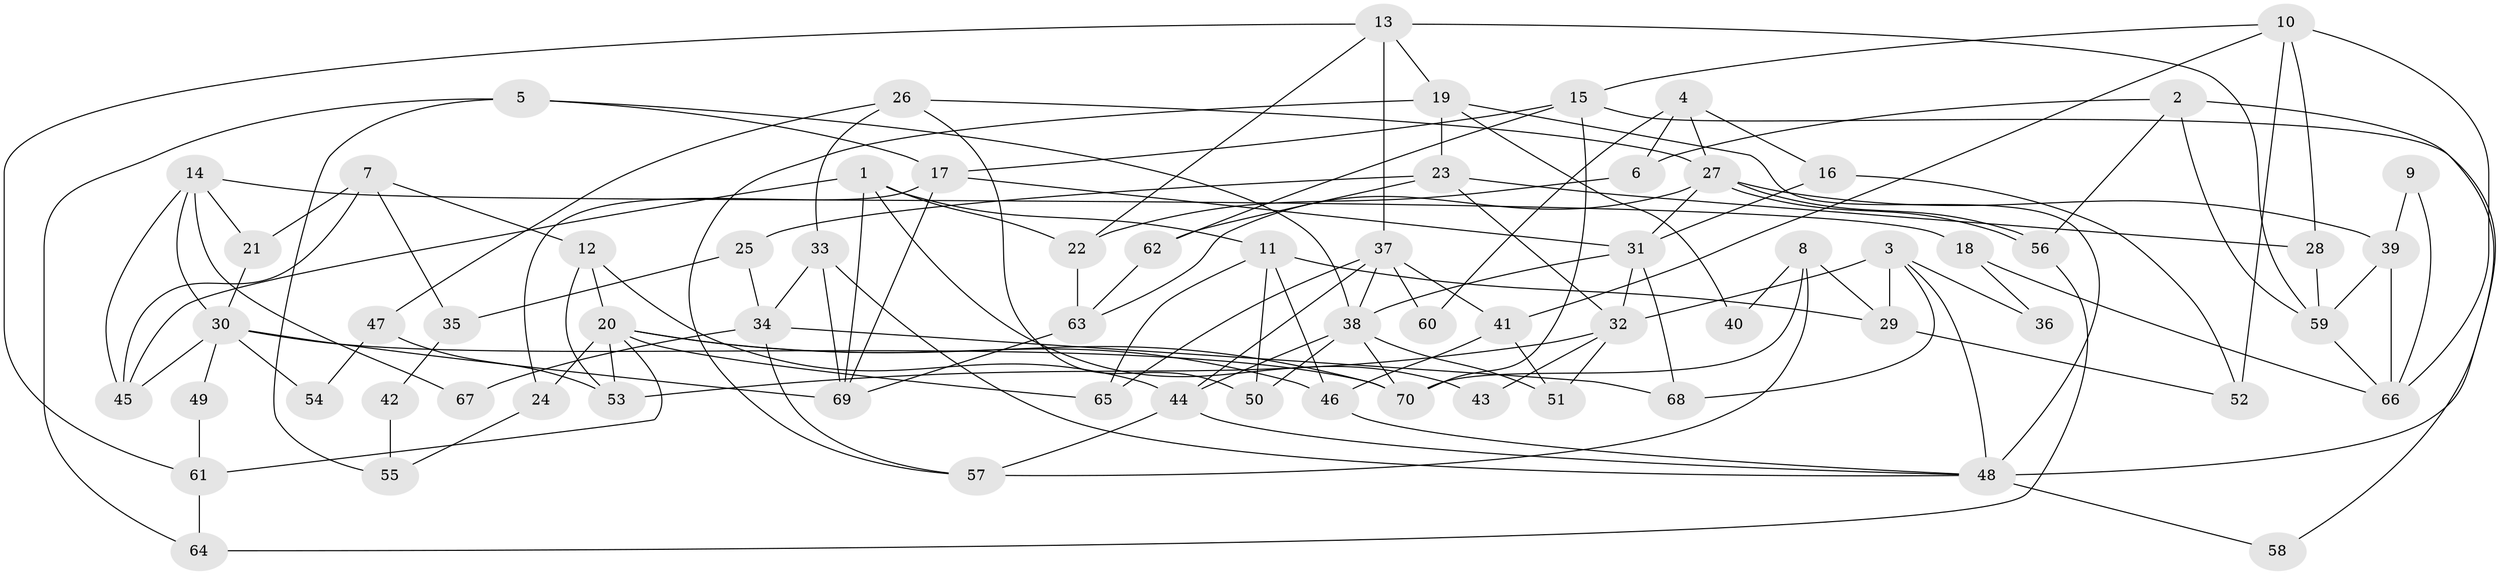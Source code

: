 // coarse degree distribution, {7: 0.11363636363636363, 5: 0.3181818181818182, 6: 0.045454545454545456, 4: 0.09090909090909091, 3: 0.25, 8: 0.022727272727272728, 9: 0.09090909090909091, 2: 0.06818181818181818}
// Generated by graph-tools (version 1.1) at 2025/41/03/06/25 10:41:59]
// undirected, 70 vertices, 140 edges
graph export_dot {
graph [start="1"]
  node [color=gray90,style=filled];
  1;
  2;
  3;
  4;
  5;
  6;
  7;
  8;
  9;
  10;
  11;
  12;
  13;
  14;
  15;
  16;
  17;
  18;
  19;
  20;
  21;
  22;
  23;
  24;
  25;
  26;
  27;
  28;
  29;
  30;
  31;
  32;
  33;
  34;
  35;
  36;
  37;
  38;
  39;
  40;
  41;
  42;
  43;
  44;
  45;
  46;
  47;
  48;
  49;
  50;
  51;
  52;
  53;
  54;
  55;
  56;
  57;
  58;
  59;
  60;
  61;
  62;
  63;
  64;
  65;
  66;
  67;
  68;
  69;
  70;
  1 -- 69;
  1 -- 11;
  1 -- 22;
  1 -- 43;
  1 -- 45;
  2 -- 48;
  2 -- 59;
  2 -- 6;
  2 -- 56;
  3 -- 29;
  3 -- 48;
  3 -- 32;
  3 -- 36;
  3 -- 68;
  4 -- 27;
  4 -- 6;
  4 -- 16;
  4 -- 60;
  5 -- 38;
  5 -- 17;
  5 -- 55;
  5 -- 64;
  6 -- 22;
  7 -- 12;
  7 -- 45;
  7 -- 21;
  7 -- 35;
  8 -- 70;
  8 -- 57;
  8 -- 29;
  8 -- 40;
  9 -- 39;
  9 -- 66;
  10 -- 41;
  10 -- 28;
  10 -- 15;
  10 -- 52;
  10 -- 66;
  11 -- 46;
  11 -- 29;
  11 -- 50;
  11 -- 65;
  12 -- 44;
  12 -- 53;
  12 -- 20;
  13 -- 37;
  13 -- 61;
  13 -- 19;
  13 -- 22;
  13 -- 59;
  14 -- 30;
  14 -- 21;
  14 -- 18;
  14 -- 45;
  14 -- 67;
  15 -- 17;
  15 -- 58;
  15 -- 62;
  15 -- 70;
  16 -- 31;
  16 -- 52;
  17 -- 69;
  17 -- 31;
  17 -- 24;
  18 -- 66;
  18 -- 36;
  19 -- 23;
  19 -- 40;
  19 -- 48;
  19 -- 57;
  20 -- 65;
  20 -- 24;
  20 -- 46;
  20 -- 53;
  20 -- 61;
  20 -- 70;
  21 -- 30;
  22 -- 63;
  23 -- 62;
  23 -- 32;
  23 -- 25;
  23 -- 28;
  24 -- 55;
  25 -- 34;
  25 -- 35;
  26 -- 33;
  26 -- 50;
  26 -- 27;
  26 -- 47;
  27 -- 56;
  27 -- 56;
  27 -- 31;
  27 -- 39;
  27 -- 63;
  28 -- 59;
  29 -- 52;
  30 -- 70;
  30 -- 45;
  30 -- 49;
  30 -- 54;
  30 -- 69;
  31 -- 38;
  31 -- 32;
  31 -- 68;
  32 -- 43;
  32 -- 51;
  32 -- 53;
  33 -- 48;
  33 -- 69;
  33 -- 34;
  34 -- 68;
  34 -- 57;
  34 -- 67;
  35 -- 42;
  37 -- 38;
  37 -- 44;
  37 -- 41;
  37 -- 60;
  37 -- 65;
  38 -- 51;
  38 -- 70;
  38 -- 44;
  38 -- 50;
  39 -- 66;
  39 -- 59;
  41 -- 46;
  41 -- 51;
  42 -- 55;
  44 -- 57;
  44 -- 48;
  46 -- 48;
  47 -- 53;
  47 -- 54;
  48 -- 58;
  49 -- 61;
  56 -- 64;
  59 -- 66;
  61 -- 64;
  62 -- 63;
  63 -- 69;
}
